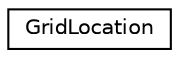 digraph "Graphical Class Hierarchy"
{
 // LATEX_PDF_SIZE
  edge [fontname="Helvetica",fontsize="10",labelfontname="Helvetica",labelfontsize="10"];
  node [fontname="Helvetica",fontsize="10",shape=record];
  rankdir="LR";
  Node0 [label="GridLocation",height=0.2,width=0.4,color="black", fillcolor="white", style="filled",URL="$struct_grid_location.html",tooltip="The x,z grid location of the node."];
}
